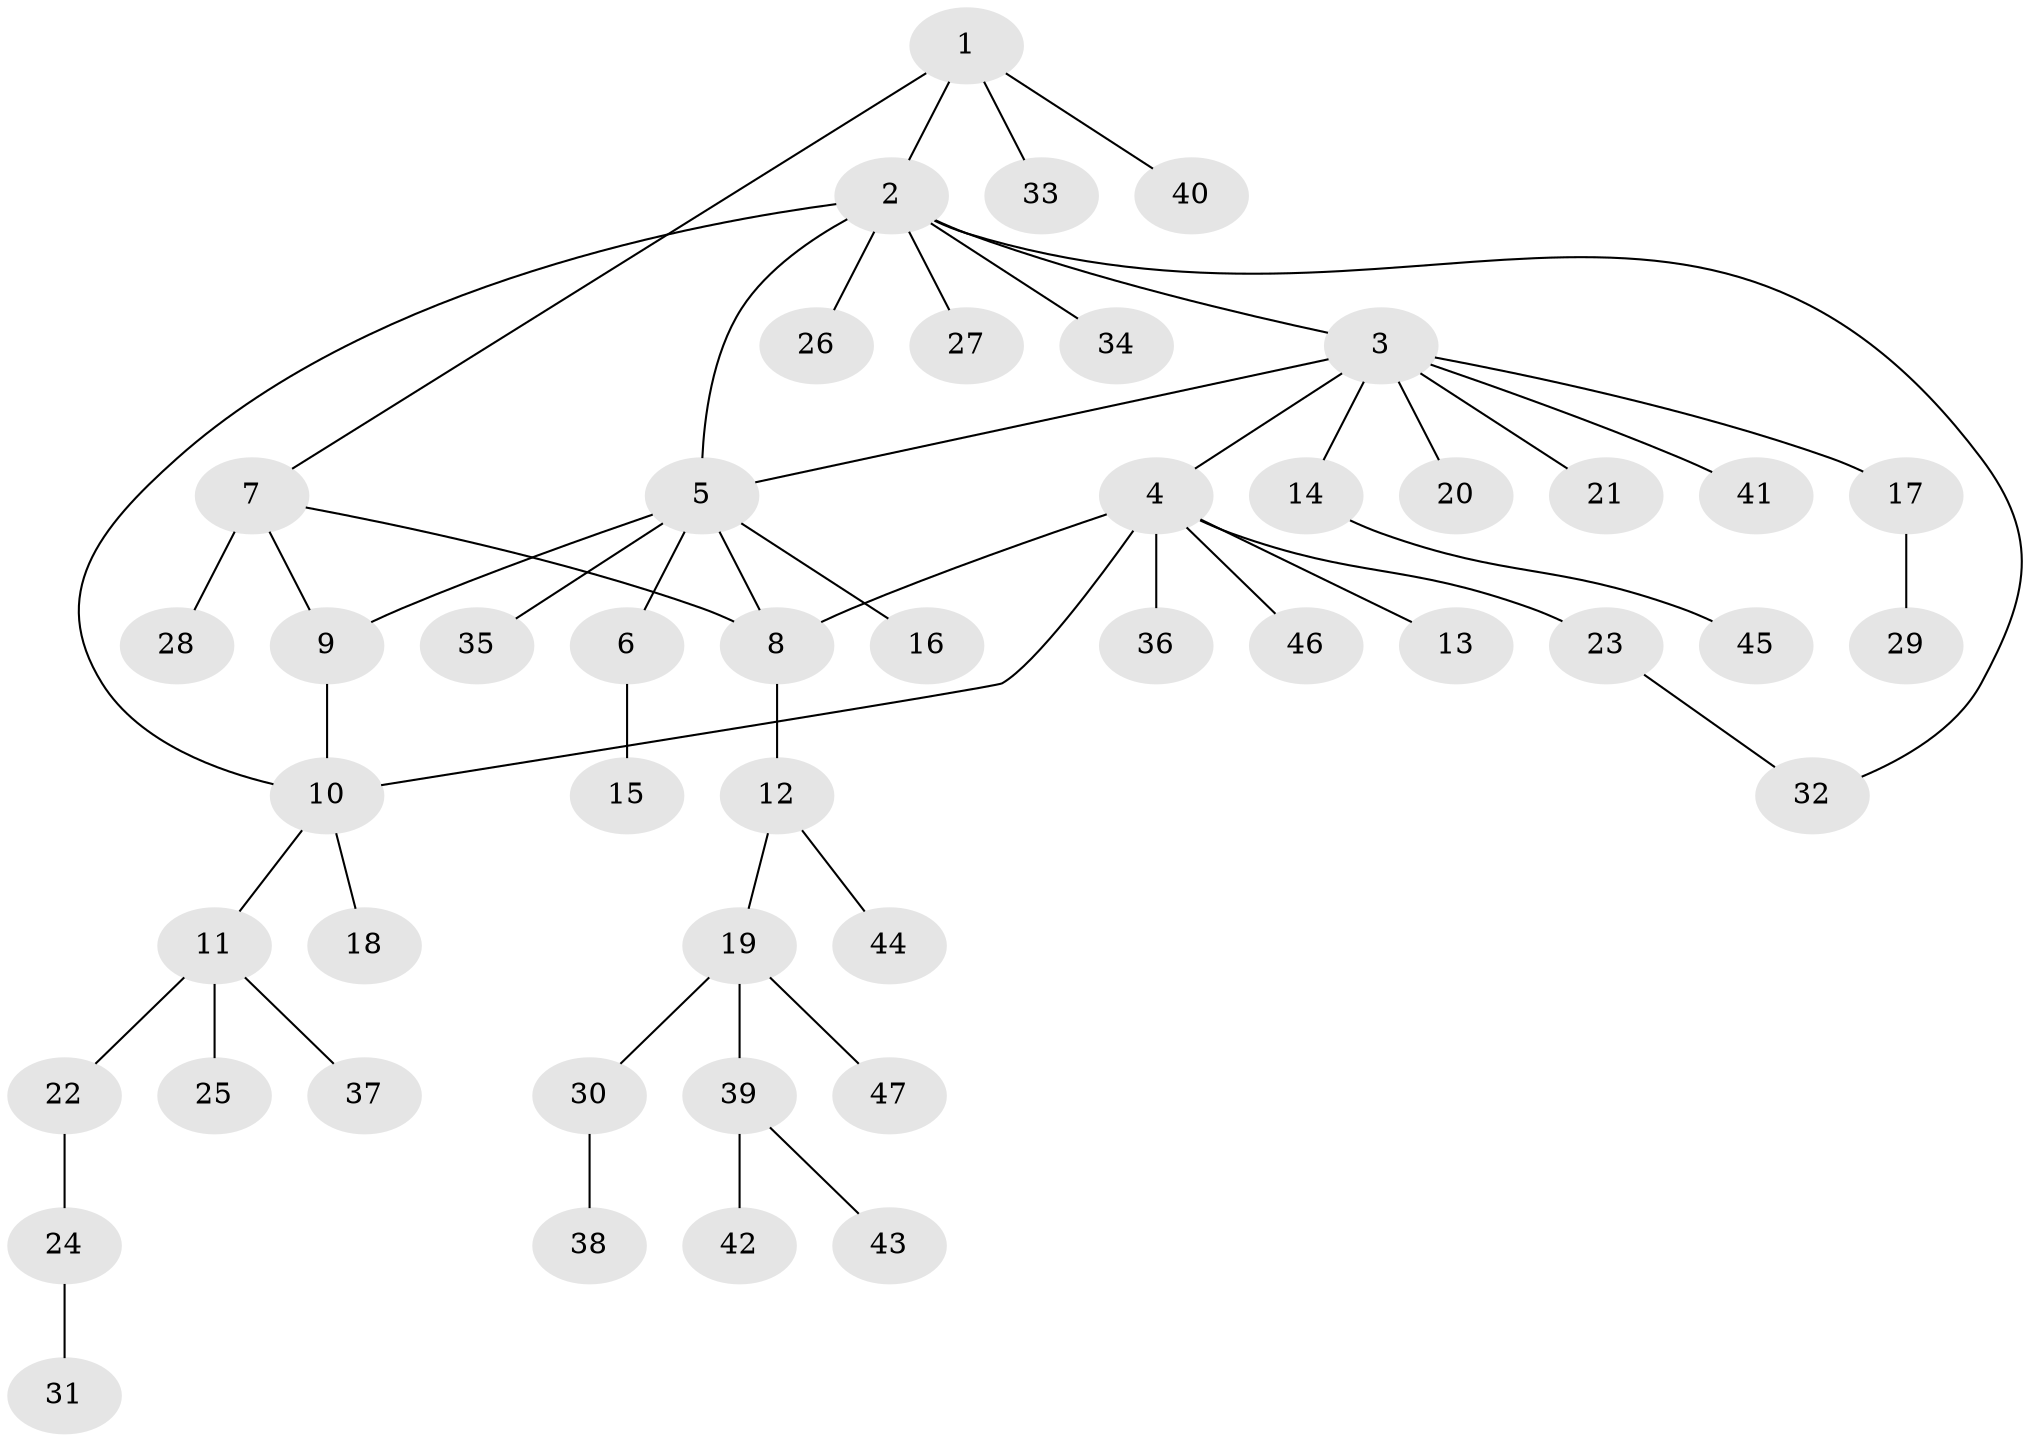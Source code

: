 // coarse degree distribution, {11: 0.043478260869565216, 7: 0.043478260869565216, 1: 0.782608695652174, 5: 0.08695652173913043, 2: 0.043478260869565216}
// Generated by graph-tools (version 1.1) at 2025/57/03/04/25 21:57:19]
// undirected, 47 vertices, 53 edges
graph export_dot {
graph [start="1"]
  node [color=gray90,style=filled];
  1;
  2;
  3;
  4;
  5;
  6;
  7;
  8;
  9;
  10;
  11;
  12;
  13;
  14;
  15;
  16;
  17;
  18;
  19;
  20;
  21;
  22;
  23;
  24;
  25;
  26;
  27;
  28;
  29;
  30;
  31;
  32;
  33;
  34;
  35;
  36;
  37;
  38;
  39;
  40;
  41;
  42;
  43;
  44;
  45;
  46;
  47;
  1 -- 2;
  1 -- 7;
  1 -- 33;
  1 -- 40;
  2 -- 3;
  2 -- 5;
  2 -- 10;
  2 -- 26;
  2 -- 27;
  2 -- 32;
  2 -- 34;
  3 -- 4;
  3 -- 5;
  3 -- 14;
  3 -- 17;
  3 -- 20;
  3 -- 21;
  3 -- 41;
  4 -- 8;
  4 -- 10;
  4 -- 13;
  4 -- 23;
  4 -- 36;
  4 -- 46;
  5 -- 6;
  5 -- 8;
  5 -- 9;
  5 -- 16;
  5 -- 35;
  6 -- 15;
  7 -- 8;
  7 -- 9;
  7 -- 28;
  8 -- 12;
  9 -- 10;
  10 -- 11;
  10 -- 18;
  11 -- 22;
  11 -- 25;
  11 -- 37;
  12 -- 19;
  12 -- 44;
  14 -- 45;
  17 -- 29;
  19 -- 30;
  19 -- 39;
  19 -- 47;
  22 -- 24;
  23 -- 32;
  24 -- 31;
  30 -- 38;
  39 -- 42;
  39 -- 43;
}
